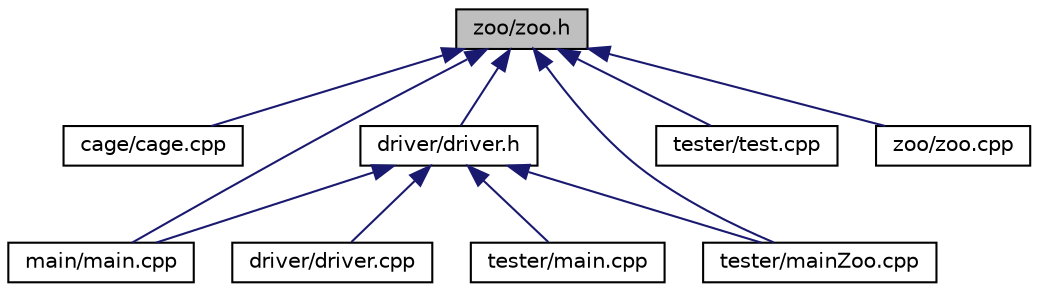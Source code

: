 digraph "zoo/zoo.h"
{
  edge [fontname="Helvetica",fontsize="10",labelfontname="Helvetica",labelfontsize="10"];
  node [fontname="Helvetica",fontsize="10",shape=record];
  Node1 [label="zoo/zoo.h",height=0.2,width=0.4,color="black", fillcolor="grey75", style="filled", fontcolor="black"];
  Node1 -> Node2 [dir="back",color="midnightblue",fontsize="10",style="solid"];
  Node2 [label="cage/cage.cpp",height=0.2,width=0.4,color="black", fillcolor="white", style="filled",URL="$cage_8cpp.html"];
  Node1 -> Node3 [dir="back",color="midnightblue",fontsize="10",style="solid"];
  Node3 [label="driver/driver.h",height=0.2,width=0.4,color="black", fillcolor="white", style="filled",URL="$driver_8h.html"];
  Node3 -> Node4 [dir="back",color="midnightblue",fontsize="10",style="solid"];
  Node4 [label="driver/driver.cpp",height=0.2,width=0.4,color="black", fillcolor="white", style="filled",URL="$driver_8cpp.html"];
  Node3 -> Node5 [dir="back",color="midnightblue",fontsize="10",style="solid"];
  Node5 [label="main/main.cpp",height=0.2,width=0.4,color="black", fillcolor="white", style="filled",URL="$main_2main_8cpp.html"];
  Node3 -> Node6 [dir="back",color="midnightblue",fontsize="10",style="solid"];
  Node6 [label="tester/main.cpp",height=0.2,width=0.4,color="black", fillcolor="white", style="filled",URL="$tester_2main_8cpp.html"];
  Node3 -> Node7 [dir="back",color="midnightblue",fontsize="10",style="solid"];
  Node7 [label="tester/mainZoo.cpp",height=0.2,width=0.4,color="black", fillcolor="white", style="filled",URL="$mainZoo_8cpp.html"];
  Node1 -> Node5 [dir="back",color="midnightblue",fontsize="10",style="solid"];
  Node1 -> Node7 [dir="back",color="midnightblue",fontsize="10",style="solid"];
  Node1 -> Node8 [dir="back",color="midnightblue",fontsize="10",style="solid"];
  Node8 [label="tester/test.cpp",height=0.2,width=0.4,color="black", fillcolor="white", style="filled",URL="$test_8cpp.html"];
  Node1 -> Node9 [dir="back",color="midnightblue",fontsize="10",style="solid"];
  Node9 [label="zoo/zoo.cpp",height=0.2,width=0.4,color="black", fillcolor="white", style="filled",URL="$zoo_8cpp.html"];
}
